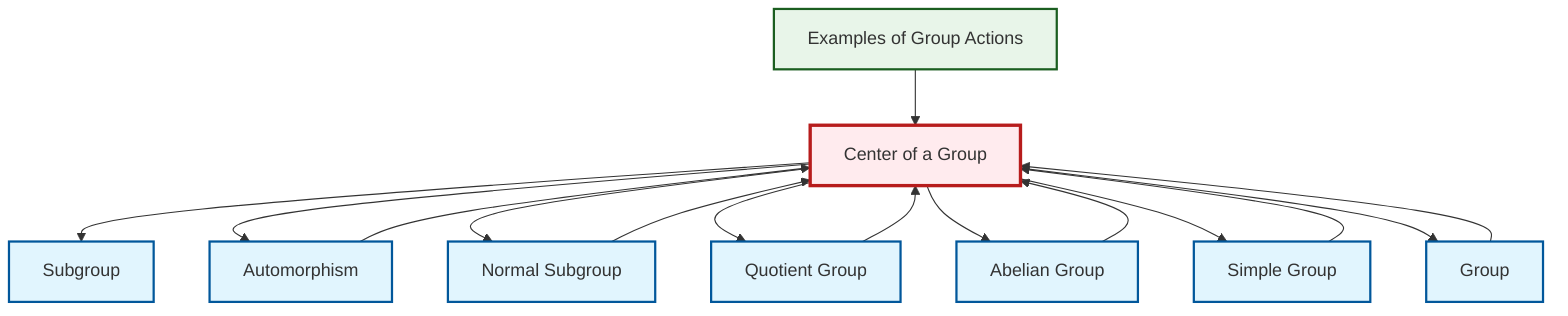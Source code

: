 graph TD
    classDef definition fill:#e1f5fe,stroke:#01579b,stroke-width:2px
    classDef theorem fill:#f3e5f5,stroke:#4a148c,stroke-width:2px
    classDef axiom fill:#fff3e0,stroke:#e65100,stroke-width:2px
    classDef example fill:#e8f5e9,stroke:#1b5e20,stroke-width:2px
    classDef current fill:#ffebee,stroke:#b71c1c,stroke-width:3px
    def-center-of-group["Center of a Group"]:::definition
    ex-group-action-examples["Examples of Group Actions"]:::example
    def-automorphism["Automorphism"]:::definition
    def-simple-group["Simple Group"]:::definition
    def-normal-subgroup["Normal Subgroup"]:::definition
    def-quotient-group["Quotient Group"]:::definition
    def-group["Group"]:::definition
    def-abelian-group["Abelian Group"]:::definition
    def-subgroup["Subgroup"]:::definition
    def-center-of-group --> def-subgroup
    def-automorphism --> def-center-of-group
    def-center-of-group --> def-automorphism
    def-center-of-group --> def-normal-subgroup
    def-center-of-group --> def-quotient-group
    def-normal-subgroup --> def-center-of-group
    def-quotient-group --> def-center-of-group
    def-center-of-group --> def-abelian-group
    def-simple-group --> def-center-of-group
    def-abelian-group --> def-center-of-group
    def-center-of-group --> def-simple-group
    def-group --> def-center-of-group
    def-center-of-group --> def-group
    ex-group-action-examples --> def-center-of-group
    class def-center-of-group current